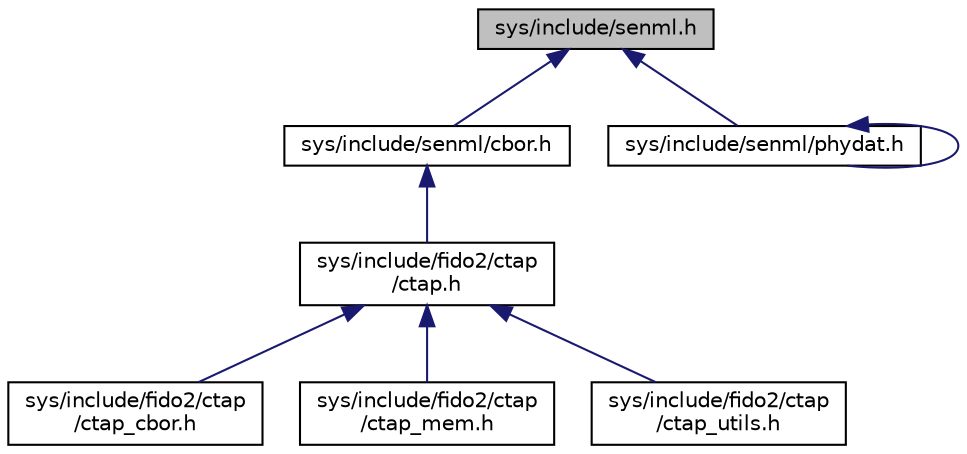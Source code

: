 digraph "sys/include/senml.h"
{
 // LATEX_PDF_SIZE
  edge [fontname="Helvetica",fontsize="10",labelfontname="Helvetica",labelfontsize="10"];
  node [fontname="Helvetica",fontsize="10",shape=record];
  Node1 [label="sys/include/senml.h",height=0.2,width=0.4,color="black", fillcolor="grey75", style="filled", fontcolor="black",tooltip="Basic SenML types."];
  Node1 -> Node2 [dir="back",color="midnightblue",fontsize="10",style="solid",fontname="Helvetica"];
  Node2 [label="sys/include/senml/cbor.h",height=0.2,width=0.4,color="black", fillcolor="white", style="filled",URL="$cbor_8h.html",tooltip="Functionality for encoding SenML values as CBOR."];
  Node2 -> Node3 [dir="back",color="midnightblue",fontsize="10",style="solid",fontname="Helvetica"];
  Node3 [label="sys/include/fido2/ctap\l/ctap.h",height=0.2,width=0.4,color="black", fillcolor="white", style="filled",URL="$ctap_2ctap_8h.html",tooltip="Internal FIDO2 CTAP defines, structures and function declarations."];
  Node3 -> Node4 [dir="back",color="midnightblue",fontsize="10",style="solid",fontname="Helvetica"];
  Node4 [label="sys/include/fido2/ctap\l/ctap_cbor.h",height=0.2,width=0.4,color="black", fillcolor="white", style="filled",URL="$ctap__cbor_8h.html",tooltip="CTAP CBOR helper function declarations."];
  Node3 -> Node5 [dir="back",color="midnightblue",fontsize="10",style="solid",fontname="Helvetica"];
  Node5 [label="sys/include/fido2/ctap\l/ctap_mem.h",height=0.2,width=0.4,color="black", fillcolor="white", style="filled",URL="$ctap__mem_8h.html",tooltip="Definitions for CTAP flash memory helper functions."];
  Node3 -> Node6 [dir="back",color="midnightblue",fontsize="10",style="solid",fontname="Helvetica"];
  Node6 [label="sys/include/fido2/ctap\l/ctap_utils.h",height=0.2,width=0.4,color="black", fillcolor="white", style="filled",URL="$ctap__utils_8h.html",tooltip="Definition for CTAP utility functions."];
  Node1 -> Node7 [dir="back",color="midnightblue",fontsize="10",style="solid",fontname="Helvetica"];
  Node7 [label="sys/include/senml/phydat.h",height=0.2,width=0.4,color="black", fillcolor="white", style="filled",URL="$senml_2phydat_8h.html",tooltip="Functionality for converting from Phydat to SenML."];
  Node7 -> Node7 [dir="back",color="midnightblue",fontsize="10",style="solid",fontname="Helvetica"];
}
